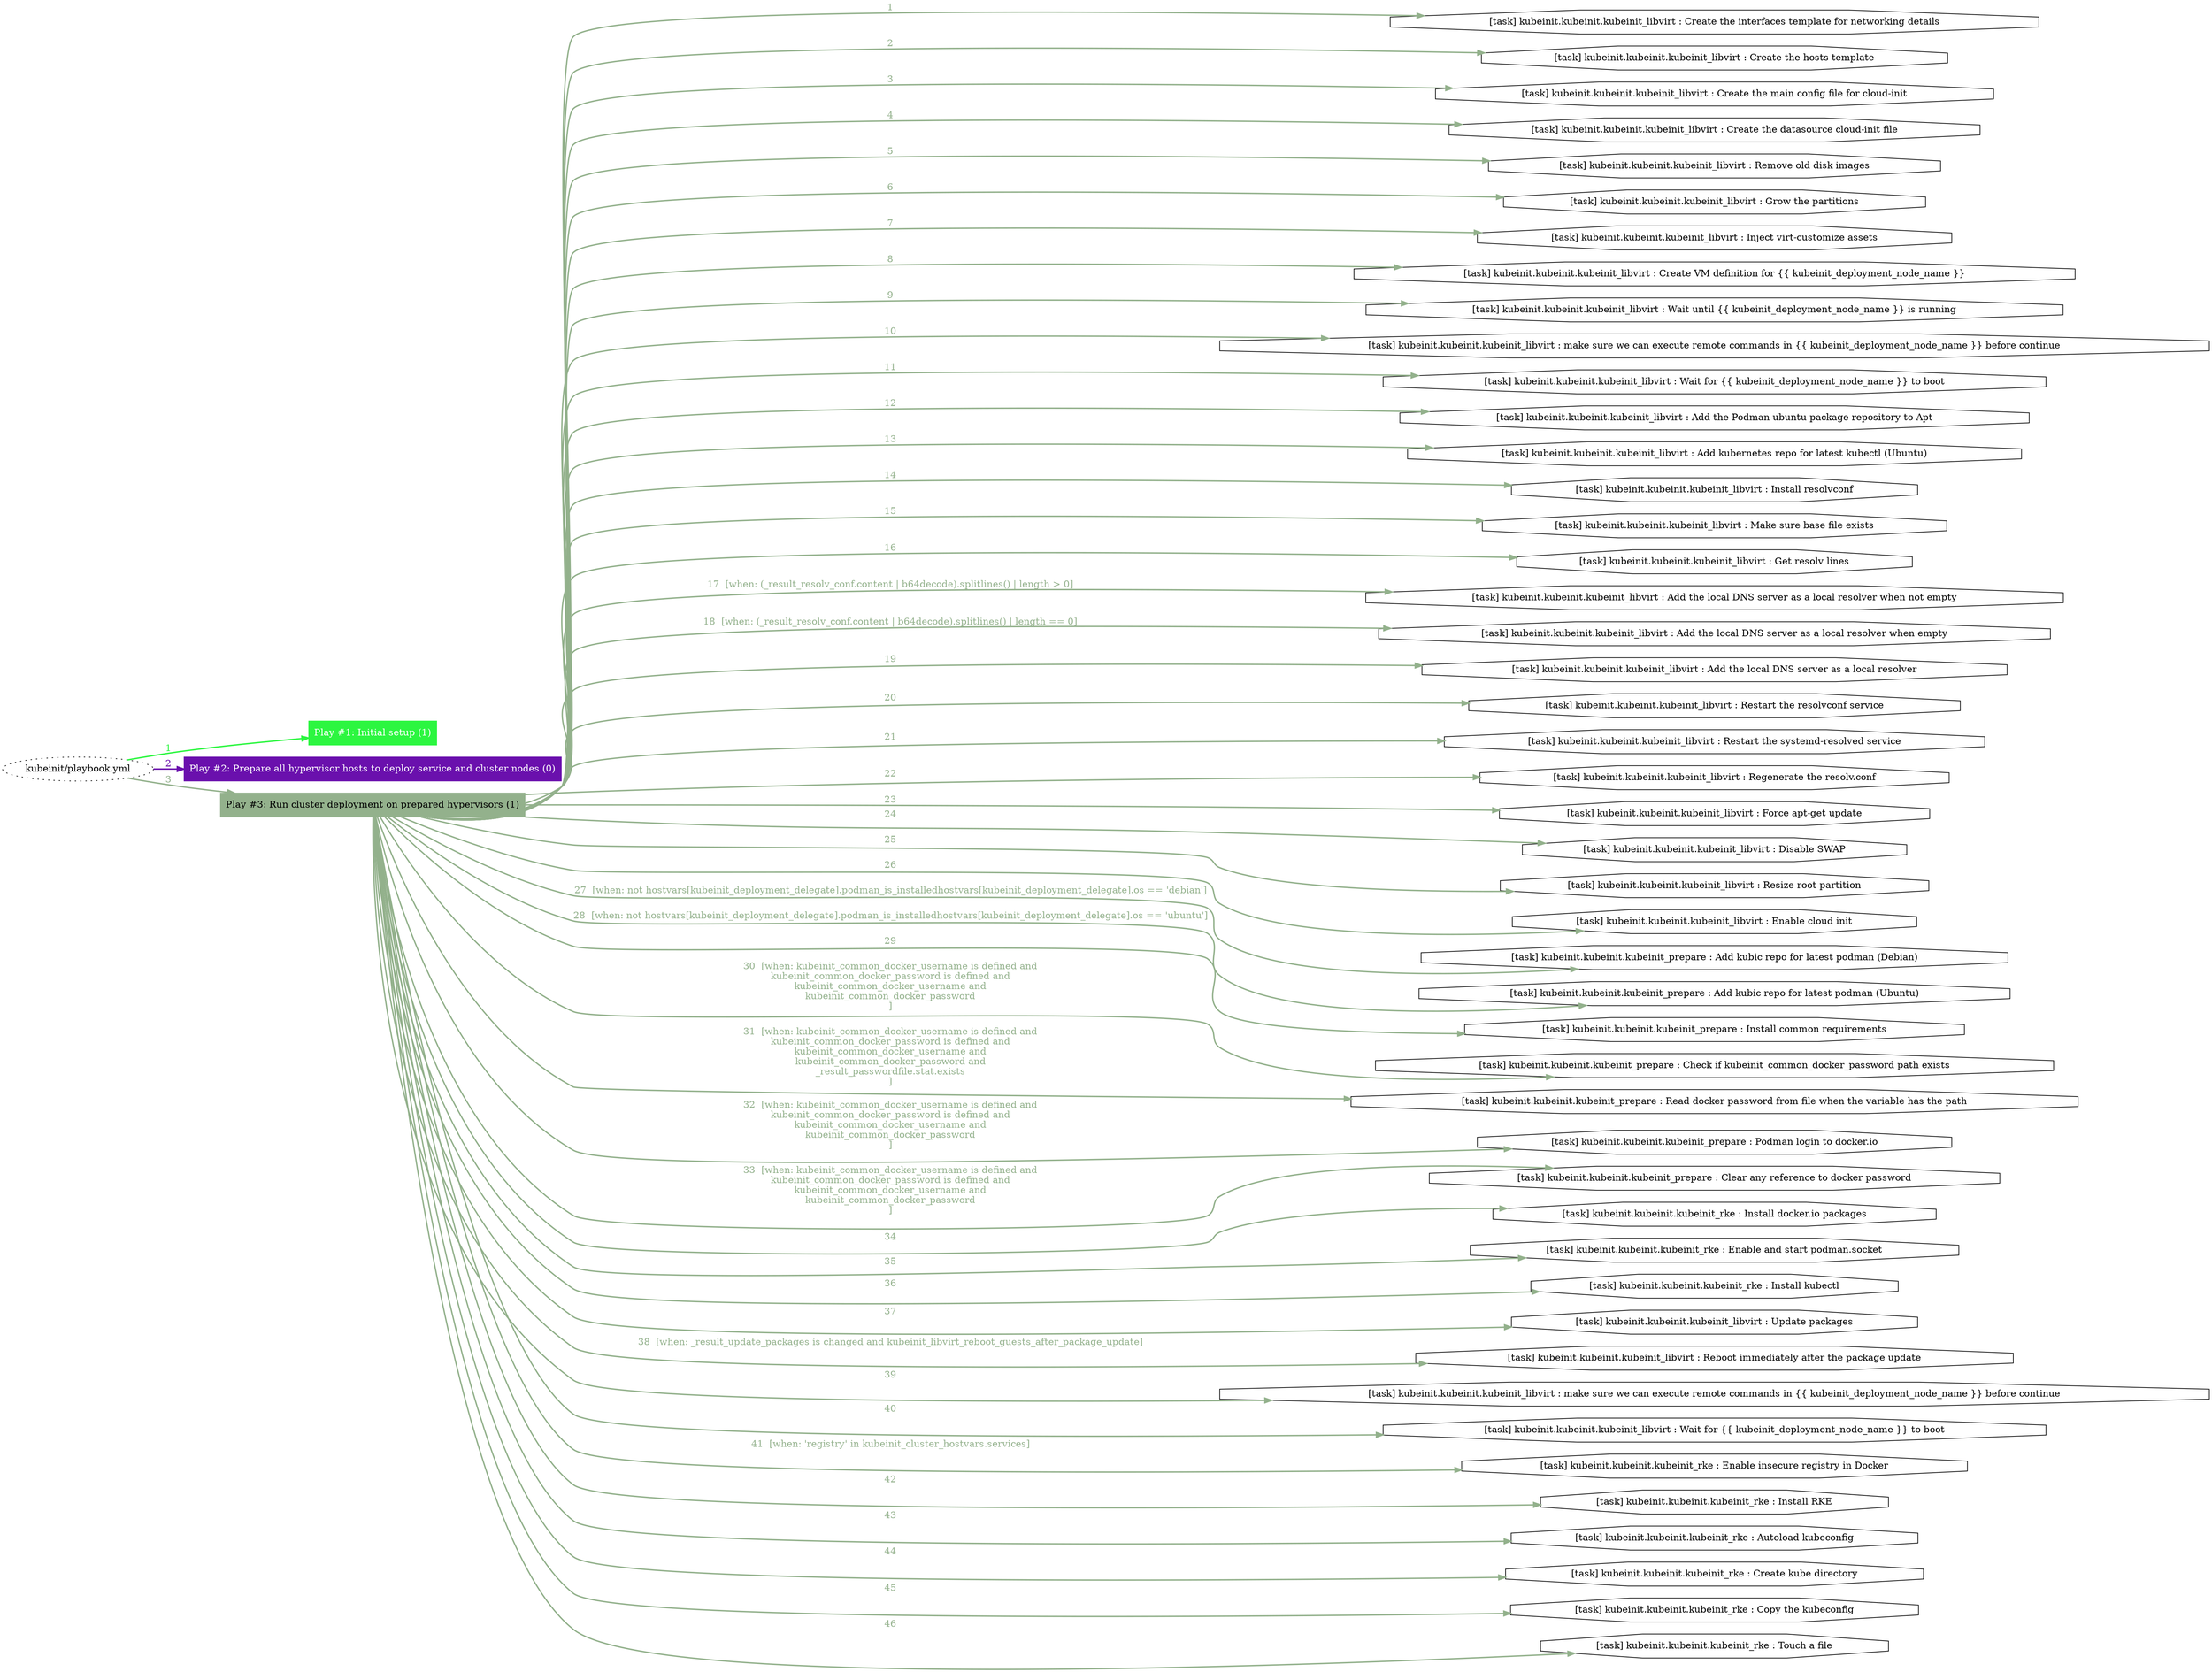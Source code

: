 digraph "kubeinit/playbook.yml "{
	graph [concentrate=true ordering=in rankdir=LR ratio=fill]
	edge [esep=5 sep=10]
	"kubeinit/playbook.yml" [id=root_node style=dotted]
	subgraph "Play #1: Initial setup (1) "{
		"Play #1: Initial setup (1)" [color="#2cf640" fontcolor="#ffffff" id="play_43d9164a-ef12-4c53-9b65-3b2b3f53c682" shape=box style=filled tooltip=localhost]
		"kubeinit/playbook.yml" -> "Play #1: Initial setup (1)" [label=1 color="#2cf640" fontcolor="#2cf640" id="edge_4a320f35-8b0b-4d0f-bcf7-499ff9ed5cd9" style=bold]
	}
	subgraph "Play #2: Prepare all hypervisor hosts to deploy service and cluster nodes (0) "{
		"Play #2: Prepare all hypervisor hosts to deploy service and cluster nodes (0)" [color="#6a10ad" fontcolor="#ffffff" id="play_fd430833-60e4-48fb-8ca0-7e10c1f5b9cb" shape=box style=filled tooltip=""]
		"kubeinit/playbook.yml" -> "Play #2: Prepare all hypervisor hosts to deploy service and cluster nodes (0)" [label=2 color="#6a10ad" fontcolor="#6a10ad" id="edge_f47c3c66-c5e0-447c-ab67-d7b38fdd6bf0" style=bold]
	}
	subgraph "Play #3: Run cluster deployment on prepared hypervisors (1) "{
		"Play #3: Run cluster deployment on prepared hypervisors (1)" [color="#93b18c" fontcolor="#000000" id="play_603090ca-818a-40d4-a634-191aafd02d12" shape=box style=filled tooltip=localhost]
		"kubeinit/playbook.yml" -> "Play #3: Run cluster deployment on prepared hypervisors (1)" [label=3 color="#93b18c" fontcolor="#93b18c" id="edge_4c63f192-6940-444e-82a0-1afe6c81d8f4" style=bold]
		"task_d53aa816-cb81-4145-90b8-0310748e0955" [label="[task] kubeinit.kubeinit.kubeinit_libvirt : Create the interfaces template for networking details" id="task_d53aa816-cb81-4145-90b8-0310748e0955" shape=octagon tooltip="[task] kubeinit.kubeinit.kubeinit_libvirt : Create the interfaces template for networking details"]
		"Play #3: Run cluster deployment on prepared hypervisors (1)" -> "task_d53aa816-cb81-4145-90b8-0310748e0955" [label=1 color="#93b18c" fontcolor="#93b18c" id="edge_9a150780-8ca4-403f-a1e8-9de988c90119" style=bold]
		"task_42aa2cdd-cb99-4131-9e05-5514fa2f6ff4" [label="[task] kubeinit.kubeinit.kubeinit_libvirt : Create the hosts template" id="task_42aa2cdd-cb99-4131-9e05-5514fa2f6ff4" shape=octagon tooltip="[task] kubeinit.kubeinit.kubeinit_libvirt : Create the hosts template"]
		"Play #3: Run cluster deployment on prepared hypervisors (1)" -> "task_42aa2cdd-cb99-4131-9e05-5514fa2f6ff4" [label=2 color="#93b18c" fontcolor="#93b18c" id="edge_22223644-0b88-4090-948b-9c87c26c1d2d" style=bold]
		"task_6e1eff12-2838-4fb2-8e8c-c1fef0120e5a" [label="[task] kubeinit.kubeinit.kubeinit_libvirt : Create the main config file for cloud-init" id="task_6e1eff12-2838-4fb2-8e8c-c1fef0120e5a" shape=octagon tooltip="[task] kubeinit.kubeinit.kubeinit_libvirt : Create the main config file for cloud-init"]
		"Play #3: Run cluster deployment on prepared hypervisors (1)" -> "task_6e1eff12-2838-4fb2-8e8c-c1fef0120e5a" [label=3 color="#93b18c" fontcolor="#93b18c" id="edge_78d85e86-9113-43b6-a49c-9ca1c7ce0fb6" style=bold]
		"task_3e20b126-4538-4ec6-a06b-91e134bf8044" [label="[task] kubeinit.kubeinit.kubeinit_libvirt : Create the datasource cloud-init file" id="task_3e20b126-4538-4ec6-a06b-91e134bf8044" shape=octagon tooltip="[task] kubeinit.kubeinit.kubeinit_libvirt : Create the datasource cloud-init file"]
		"Play #3: Run cluster deployment on prepared hypervisors (1)" -> "task_3e20b126-4538-4ec6-a06b-91e134bf8044" [label=4 color="#93b18c" fontcolor="#93b18c" id="edge_a3d62933-6fc7-47cf-aaf2-9f0f472c9704" style=bold]
		"task_6a13f37c-e1c4-4ddb-87a5-39cb36656bb6" [label="[task] kubeinit.kubeinit.kubeinit_libvirt : Remove old disk images" id="task_6a13f37c-e1c4-4ddb-87a5-39cb36656bb6" shape=octagon tooltip="[task] kubeinit.kubeinit.kubeinit_libvirt : Remove old disk images"]
		"Play #3: Run cluster deployment on prepared hypervisors (1)" -> "task_6a13f37c-e1c4-4ddb-87a5-39cb36656bb6" [label=5 color="#93b18c" fontcolor="#93b18c" id="edge_164e653d-b95b-4f58-b193-c5c4bcbc45bf" style=bold]
		"task_3c94efde-b2d6-4444-8d90-6709ee024805" [label="[task] kubeinit.kubeinit.kubeinit_libvirt : Grow the partitions" id="task_3c94efde-b2d6-4444-8d90-6709ee024805" shape=octagon tooltip="[task] kubeinit.kubeinit.kubeinit_libvirt : Grow the partitions"]
		"Play #3: Run cluster deployment on prepared hypervisors (1)" -> "task_3c94efde-b2d6-4444-8d90-6709ee024805" [label=6 color="#93b18c" fontcolor="#93b18c" id="edge_67afbe09-eb5f-4734-8cde-3e280ca29336" style=bold]
		"task_6da1a60f-44e5-413f-ae32-a9099a925edc" [label="[task] kubeinit.kubeinit.kubeinit_libvirt : Inject virt-customize assets" id="task_6da1a60f-44e5-413f-ae32-a9099a925edc" shape=octagon tooltip="[task] kubeinit.kubeinit.kubeinit_libvirt : Inject virt-customize assets"]
		"Play #3: Run cluster deployment on prepared hypervisors (1)" -> "task_6da1a60f-44e5-413f-ae32-a9099a925edc" [label=7 color="#93b18c" fontcolor="#93b18c" id="edge_965e4331-0763-4375-b925-6fc8082cfb2f" style=bold]
		"task_b27b3de6-f976-481a-9464-0f4e929841e7" [label="[task] kubeinit.kubeinit.kubeinit_libvirt : Create VM definition for {{ kubeinit_deployment_node_name }}" id="task_b27b3de6-f976-481a-9464-0f4e929841e7" shape=octagon tooltip="[task] kubeinit.kubeinit.kubeinit_libvirt : Create VM definition for {{ kubeinit_deployment_node_name }}"]
		"Play #3: Run cluster deployment on prepared hypervisors (1)" -> "task_b27b3de6-f976-481a-9464-0f4e929841e7" [label=8 color="#93b18c" fontcolor="#93b18c" id="edge_aa87c2f6-c19e-47d2-b5e1-2bbdd7f7b4cb" style=bold]
		"task_df3c50cd-9bfd-4532-8a27-89c87d7d5193" [label="[task] kubeinit.kubeinit.kubeinit_libvirt : Wait until {{ kubeinit_deployment_node_name }} is running" id="task_df3c50cd-9bfd-4532-8a27-89c87d7d5193" shape=octagon tooltip="[task] kubeinit.kubeinit.kubeinit_libvirt : Wait until {{ kubeinit_deployment_node_name }} is running"]
		"Play #3: Run cluster deployment on prepared hypervisors (1)" -> "task_df3c50cd-9bfd-4532-8a27-89c87d7d5193" [label=9 color="#93b18c" fontcolor="#93b18c" id="edge_00f4dcf9-a97f-435c-a4a5-c425b0689f46" style=bold]
		"task_a6993a70-a0ad-4d4a-a8d8-a083169843f5" [label="[task] kubeinit.kubeinit.kubeinit_libvirt : make sure we can execute remote commands in {{ kubeinit_deployment_node_name }} before continue" id="task_a6993a70-a0ad-4d4a-a8d8-a083169843f5" shape=octagon tooltip="[task] kubeinit.kubeinit.kubeinit_libvirt : make sure we can execute remote commands in {{ kubeinit_deployment_node_name }} before continue"]
		"Play #3: Run cluster deployment on prepared hypervisors (1)" -> "task_a6993a70-a0ad-4d4a-a8d8-a083169843f5" [label=10 color="#93b18c" fontcolor="#93b18c" id="edge_1a7a5731-9bc3-45cc-97e0-f863b9cae190" style=bold]
		"task_868d135e-b35c-4112-bcca-2a850e45cf98" [label="[task] kubeinit.kubeinit.kubeinit_libvirt : Wait for {{ kubeinit_deployment_node_name }} to boot" id="task_868d135e-b35c-4112-bcca-2a850e45cf98" shape=octagon tooltip="[task] kubeinit.kubeinit.kubeinit_libvirt : Wait for {{ kubeinit_deployment_node_name }} to boot"]
		"Play #3: Run cluster deployment on prepared hypervisors (1)" -> "task_868d135e-b35c-4112-bcca-2a850e45cf98" [label=11 color="#93b18c" fontcolor="#93b18c" id="edge_466496a1-65da-4531-a2c0-0cba383d6935" style=bold]
		"task_6cd3213f-f717-476d-b26c-01558d95cc2b" [label="[task] kubeinit.kubeinit.kubeinit_libvirt : Add the Podman ubuntu package repository to Apt" id="task_6cd3213f-f717-476d-b26c-01558d95cc2b" shape=octagon tooltip="[task] kubeinit.kubeinit.kubeinit_libvirt : Add the Podman ubuntu package repository to Apt"]
		"Play #3: Run cluster deployment on prepared hypervisors (1)" -> "task_6cd3213f-f717-476d-b26c-01558d95cc2b" [label=12 color="#93b18c" fontcolor="#93b18c" id="edge_4c1b4b99-2435-4501-8a43-4d2429627963" style=bold]
		"task_89c9da37-0aa8-4534-bb4f-54cfdf806c8c" [label="[task] kubeinit.kubeinit.kubeinit_libvirt : Add kubernetes repo for latest kubectl (Ubuntu)" id="task_89c9da37-0aa8-4534-bb4f-54cfdf806c8c" shape=octagon tooltip="[task] kubeinit.kubeinit.kubeinit_libvirt : Add kubernetes repo for latest kubectl (Ubuntu)"]
		"Play #3: Run cluster deployment on prepared hypervisors (1)" -> "task_89c9da37-0aa8-4534-bb4f-54cfdf806c8c" [label=13 color="#93b18c" fontcolor="#93b18c" id="edge_c8413a14-f684-4fd2-bfb9-e4aa6c9f29f6" style=bold]
		"task_fcf2c439-468b-4241-9911-e5bb0cf89f08" [label="[task] kubeinit.kubeinit.kubeinit_libvirt : Install resolvconf" id="task_fcf2c439-468b-4241-9911-e5bb0cf89f08" shape=octagon tooltip="[task] kubeinit.kubeinit.kubeinit_libvirt : Install resolvconf"]
		"Play #3: Run cluster deployment on prepared hypervisors (1)" -> "task_fcf2c439-468b-4241-9911-e5bb0cf89f08" [label=14 color="#93b18c" fontcolor="#93b18c" id="edge_6de483b1-54ac-4f36-861d-684117f6b0d3" style=bold]
		"task_74ce0399-9448-44cb-bf66-fb6484f00a56" [label="[task] kubeinit.kubeinit.kubeinit_libvirt : Make sure base file exists" id="task_74ce0399-9448-44cb-bf66-fb6484f00a56" shape=octagon tooltip="[task] kubeinit.kubeinit.kubeinit_libvirt : Make sure base file exists"]
		"Play #3: Run cluster deployment on prepared hypervisors (1)" -> "task_74ce0399-9448-44cb-bf66-fb6484f00a56" [label=15 color="#93b18c" fontcolor="#93b18c" id="edge_0ab10b23-8843-465e-9c6e-fb74790cee53" style=bold]
		"task_b0844894-e33a-4811-9975-8306be0fc4ec" [label="[task] kubeinit.kubeinit.kubeinit_libvirt : Get resolv lines" id="task_b0844894-e33a-4811-9975-8306be0fc4ec" shape=octagon tooltip="[task] kubeinit.kubeinit.kubeinit_libvirt : Get resolv lines"]
		"Play #3: Run cluster deployment on prepared hypervisors (1)" -> "task_b0844894-e33a-4811-9975-8306be0fc4ec" [label=16 color="#93b18c" fontcolor="#93b18c" id="edge_37f9405f-7c2f-45f0-86b3-f02bae0c4d02" style=bold]
		"task_62c58ce6-63bf-4326-98e7-361d0a263107" [label="[task] kubeinit.kubeinit.kubeinit_libvirt : Add the local DNS server as a local resolver when not empty" id="task_62c58ce6-63bf-4326-98e7-361d0a263107" shape=octagon tooltip="[task] kubeinit.kubeinit.kubeinit_libvirt : Add the local DNS server as a local resolver when not empty"]
		"Play #3: Run cluster deployment on prepared hypervisors (1)" -> "task_62c58ce6-63bf-4326-98e7-361d0a263107" [label="17  [when: (_result_resolv_conf.content | b64decode).splitlines() | length > 0]" color="#93b18c" fontcolor="#93b18c" id="edge_5c61190f-fba7-4972-9732-1f31fb8fc4bc" style=bold]
		"task_4d61b4f5-b8f7-49dc-ac2c-b0c942ecafe7" [label="[task] kubeinit.kubeinit.kubeinit_libvirt : Add the local DNS server as a local resolver when empty" id="task_4d61b4f5-b8f7-49dc-ac2c-b0c942ecafe7" shape=octagon tooltip="[task] kubeinit.kubeinit.kubeinit_libvirt : Add the local DNS server as a local resolver when empty"]
		"Play #3: Run cluster deployment on prepared hypervisors (1)" -> "task_4d61b4f5-b8f7-49dc-ac2c-b0c942ecafe7" [label="18  [when: (_result_resolv_conf.content | b64decode).splitlines() | length == 0]" color="#93b18c" fontcolor="#93b18c" id="edge_bc839dd3-b350-4f7f-ae31-5f972c32db61" style=bold]
		"task_b55dfd19-5a1b-42b4-8ad7-18428cee206e" [label="[task] kubeinit.kubeinit.kubeinit_libvirt : Add the local DNS server as a local resolver" id="task_b55dfd19-5a1b-42b4-8ad7-18428cee206e" shape=octagon tooltip="[task] kubeinit.kubeinit.kubeinit_libvirt : Add the local DNS server as a local resolver"]
		"Play #3: Run cluster deployment on prepared hypervisors (1)" -> "task_b55dfd19-5a1b-42b4-8ad7-18428cee206e" [label=19 color="#93b18c" fontcolor="#93b18c" id="edge_500df6fc-b759-4740-ae04-e1462a1594ae" style=bold]
		"task_152b1020-88c5-4df7-87fa-34a17b690ae7" [label="[task] kubeinit.kubeinit.kubeinit_libvirt : Restart the resolvconf service" id="task_152b1020-88c5-4df7-87fa-34a17b690ae7" shape=octagon tooltip="[task] kubeinit.kubeinit.kubeinit_libvirt : Restart the resolvconf service"]
		"Play #3: Run cluster deployment on prepared hypervisors (1)" -> "task_152b1020-88c5-4df7-87fa-34a17b690ae7" [label=20 color="#93b18c" fontcolor="#93b18c" id="edge_983e834f-be3d-4f0f-afc9-92ddfdf4cc6f" style=bold]
		"task_efebf217-8dc9-4ab2-8e5a-3498d08874ae" [label="[task] kubeinit.kubeinit.kubeinit_libvirt : Restart the systemd-resolved service" id="task_efebf217-8dc9-4ab2-8e5a-3498d08874ae" shape=octagon tooltip="[task] kubeinit.kubeinit.kubeinit_libvirt : Restart the systemd-resolved service"]
		"Play #3: Run cluster deployment on prepared hypervisors (1)" -> "task_efebf217-8dc9-4ab2-8e5a-3498d08874ae" [label=21 color="#93b18c" fontcolor="#93b18c" id="edge_2e77f874-4d4c-403e-b547-434e3913fd0e" style=bold]
		"task_83db6675-ea6e-4642-9c5e-087eff9409cb" [label="[task] kubeinit.kubeinit.kubeinit_libvirt : Regenerate the resolv.conf" id="task_83db6675-ea6e-4642-9c5e-087eff9409cb" shape=octagon tooltip="[task] kubeinit.kubeinit.kubeinit_libvirt : Regenerate the resolv.conf"]
		"Play #3: Run cluster deployment on prepared hypervisors (1)" -> "task_83db6675-ea6e-4642-9c5e-087eff9409cb" [label=22 color="#93b18c" fontcolor="#93b18c" id="edge_b4aa2dc6-0006-4256-b5aa-5e30a458feed" style=bold]
		"task_62bdcfc5-8f01-4de9-8a99-a132af789d4c" [label="[task] kubeinit.kubeinit.kubeinit_libvirt : Force apt-get update" id="task_62bdcfc5-8f01-4de9-8a99-a132af789d4c" shape=octagon tooltip="[task] kubeinit.kubeinit.kubeinit_libvirt : Force apt-get update"]
		"Play #3: Run cluster deployment on prepared hypervisors (1)" -> "task_62bdcfc5-8f01-4de9-8a99-a132af789d4c" [label=23 color="#93b18c" fontcolor="#93b18c" id="edge_b9f84b83-e83f-4010-bee1-5701259f3d12" style=bold]
		"task_67ed534d-0171-4d92-a78d-d13e89889059" [label="[task] kubeinit.kubeinit.kubeinit_libvirt : Disable SWAP" id="task_67ed534d-0171-4d92-a78d-d13e89889059" shape=octagon tooltip="[task] kubeinit.kubeinit.kubeinit_libvirt : Disable SWAP"]
		"Play #3: Run cluster deployment on prepared hypervisors (1)" -> "task_67ed534d-0171-4d92-a78d-d13e89889059" [label=24 color="#93b18c" fontcolor="#93b18c" id="edge_cc273e64-3670-4932-8985-55c2e700571f" style=bold]
		"task_12fe5741-be89-4108-8eb3-8b419a432988" [label="[task] kubeinit.kubeinit.kubeinit_libvirt : Resize root partition" id="task_12fe5741-be89-4108-8eb3-8b419a432988" shape=octagon tooltip="[task] kubeinit.kubeinit.kubeinit_libvirt : Resize root partition"]
		"Play #3: Run cluster deployment on prepared hypervisors (1)" -> "task_12fe5741-be89-4108-8eb3-8b419a432988" [label=25 color="#93b18c" fontcolor="#93b18c" id="edge_ab925e5c-2650-4e0c-b713-65014e9b2f6f" style=bold]
		"task_14893ccb-5cc7-4b4b-a37a-c11b22b59879" [label="[task] kubeinit.kubeinit.kubeinit_libvirt : Enable cloud init" id="task_14893ccb-5cc7-4b4b-a37a-c11b22b59879" shape=octagon tooltip="[task] kubeinit.kubeinit.kubeinit_libvirt : Enable cloud init"]
		"Play #3: Run cluster deployment on prepared hypervisors (1)" -> "task_14893ccb-5cc7-4b4b-a37a-c11b22b59879" [label=26 color="#93b18c" fontcolor="#93b18c" id="edge_ad392678-3d03-40d2-aa0c-bdc061c1b794" style=bold]
		"task_fa863a09-88fb-4c6f-b287-1ef0a9acc09a" [label="[task] kubeinit.kubeinit.kubeinit_prepare : Add kubic repo for latest podman (Debian)" id="task_fa863a09-88fb-4c6f-b287-1ef0a9acc09a" shape=octagon tooltip="[task] kubeinit.kubeinit.kubeinit_prepare : Add kubic repo for latest podman (Debian)"]
		"Play #3: Run cluster deployment on prepared hypervisors (1)" -> "task_fa863a09-88fb-4c6f-b287-1ef0a9acc09a" [label="27  [when: not hostvars[kubeinit_deployment_delegate].podman_is_installedhostvars[kubeinit_deployment_delegate].os == 'debian']" color="#93b18c" fontcolor="#93b18c" id="edge_4410a3a6-fa79-485d-b0fa-a5d6fdde2557" style=bold]
		"task_61f99807-e776-443d-980b-0b5e9cebbce0" [label="[task] kubeinit.kubeinit.kubeinit_prepare : Add kubic repo for latest podman (Ubuntu)" id="task_61f99807-e776-443d-980b-0b5e9cebbce0" shape=octagon tooltip="[task] kubeinit.kubeinit.kubeinit_prepare : Add kubic repo for latest podman (Ubuntu)"]
		"Play #3: Run cluster deployment on prepared hypervisors (1)" -> "task_61f99807-e776-443d-980b-0b5e9cebbce0" [label="28  [when: not hostvars[kubeinit_deployment_delegate].podman_is_installedhostvars[kubeinit_deployment_delegate].os == 'ubuntu']" color="#93b18c" fontcolor="#93b18c" id="edge_5828e4df-4c82-4667-b4a3-5b4ee36dab40" style=bold]
		"task_44516412-2be9-4793-b309-ae49443a4866" [label="[task] kubeinit.kubeinit.kubeinit_prepare : Install common requirements" id="task_44516412-2be9-4793-b309-ae49443a4866" shape=octagon tooltip="[task] kubeinit.kubeinit.kubeinit_prepare : Install common requirements"]
		"Play #3: Run cluster deployment on prepared hypervisors (1)" -> "task_44516412-2be9-4793-b309-ae49443a4866" [label=29 color="#93b18c" fontcolor="#93b18c" id="edge_3e6053db-a463-485a-8749-40cd278af17a" style=bold]
		"task_e6eee794-f440-4f72-bdf0-a7694e2fb941" [label="[task] kubeinit.kubeinit.kubeinit_prepare : Check if kubeinit_common_docker_password path exists" id="task_e6eee794-f440-4f72-bdf0-a7694e2fb941" shape=octagon tooltip="[task] kubeinit.kubeinit.kubeinit_prepare : Check if kubeinit_common_docker_password path exists"]
		"Play #3: Run cluster deployment on prepared hypervisors (1)" -> "task_e6eee794-f440-4f72-bdf0-a7694e2fb941" [label="30  [when: kubeinit_common_docker_username is defined and
kubeinit_common_docker_password is defined and
kubeinit_common_docker_username and
kubeinit_common_docker_password
]" color="#93b18c" fontcolor="#93b18c" id="edge_e758cd69-0f66-40fb-84b5-9315c68b255d" style=bold]
		"task_4b2b34c5-6c78-429f-bd86-9913eb6b313d" [label="[task] kubeinit.kubeinit.kubeinit_prepare : Read docker password from file when the variable has the path" id="task_4b2b34c5-6c78-429f-bd86-9913eb6b313d" shape=octagon tooltip="[task] kubeinit.kubeinit.kubeinit_prepare : Read docker password from file when the variable has the path"]
		"Play #3: Run cluster deployment on prepared hypervisors (1)" -> "task_4b2b34c5-6c78-429f-bd86-9913eb6b313d" [label="31  [when: kubeinit_common_docker_username is defined and
kubeinit_common_docker_password is defined and
kubeinit_common_docker_username and
kubeinit_common_docker_password and
_result_passwordfile.stat.exists
]" color="#93b18c" fontcolor="#93b18c" id="edge_417e12cd-2b9e-4b5c-9756-c6a1cc242db3" style=bold]
		"task_e0a07989-8a0d-4134-8f2d-38b3b1638f89" [label="[task] kubeinit.kubeinit.kubeinit_prepare : Podman login to docker.io" id="task_e0a07989-8a0d-4134-8f2d-38b3b1638f89" shape=octagon tooltip="[task] kubeinit.kubeinit.kubeinit_prepare : Podman login to docker.io"]
		"Play #3: Run cluster deployment on prepared hypervisors (1)" -> "task_e0a07989-8a0d-4134-8f2d-38b3b1638f89" [label="32  [when: kubeinit_common_docker_username is defined and
kubeinit_common_docker_password is defined and
kubeinit_common_docker_username and
kubeinit_common_docker_password
]" color="#93b18c" fontcolor="#93b18c" id="edge_bff76c18-e549-44f7-98a5-7d88780cd5ca" style=bold]
		"task_e1425c42-c879-4d4b-b758-d52cf90a337d" [label="[task] kubeinit.kubeinit.kubeinit_prepare : Clear any reference to docker password" id="task_e1425c42-c879-4d4b-b758-d52cf90a337d" shape=octagon tooltip="[task] kubeinit.kubeinit.kubeinit_prepare : Clear any reference to docker password"]
		"Play #3: Run cluster deployment on prepared hypervisors (1)" -> "task_e1425c42-c879-4d4b-b758-d52cf90a337d" [label="33  [when: kubeinit_common_docker_username is defined and
kubeinit_common_docker_password is defined and
kubeinit_common_docker_username and
kubeinit_common_docker_password
]" color="#93b18c" fontcolor="#93b18c" id="edge_9ad12bd7-7ced-4c42-86e7-bd5f2e4bbca8" style=bold]
		"task_d1cb8d76-7446-48ad-bacc-bea0c05f067b" [label="[task] kubeinit.kubeinit.kubeinit_rke : Install docker.io packages" id="task_d1cb8d76-7446-48ad-bacc-bea0c05f067b" shape=octagon tooltip="[task] kubeinit.kubeinit.kubeinit_rke : Install docker.io packages"]
		"Play #3: Run cluster deployment on prepared hypervisors (1)" -> "task_d1cb8d76-7446-48ad-bacc-bea0c05f067b" [label=34 color="#93b18c" fontcolor="#93b18c" id="edge_3ef0b089-7cd7-4700-9461-ce22b717f94e" style=bold]
		"task_fb9c4565-59ed-4ef9-8ad7-86c11ae8f177" [label="[task] kubeinit.kubeinit.kubeinit_rke : Enable and start podman.socket" id="task_fb9c4565-59ed-4ef9-8ad7-86c11ae8f177" shape=octagon tooltip="[task] kubeinit.kubeinit.kubeinit_rke : Enable and start podman.socket"]
		"Play #3: Run cluster deployment on prepared hypervisors (1)" -> "task_fb9c4565-59ed-4ef9-8ad7-86c11ae8f177" [label=35 color="#93b18c" fontcolor="#93b18c" id="edge_966b1bfd-2f4d-4a95-a9ed-889e91d9c321" style=bold]
		"task_4c282504-e915-4ab6-a8e1-632239a041a5" [label="[task] kubeinit.kubeinit.kubeinit_rke : Install kubectl" id="task_4c282504-e915-4ab6-a8e1-632239a041a5" shape=octagon tooltip="[task] kubeinit.kubeinit.kubeinit_rke : Install kubectl"]
		"Play #3: Run cluster deployment on prepared hypervisors (1)" -> "task_4c282504-e915-4ab6-a8e1-632239a041a5" [label=36 color="#93b18c" fontcolor="#93b18c" id="edge_e6165942-d8f2-41ab-9ef4-abd0a62c53c6" style=bold]
		"task_140fe4d7-3216-4e9f-acc2-0e70e5865fee" [label="[task] kubeinit.kubeinit.kubeinit_libvirt : Update packages" id="task_140fe4d7-3216-4e9f-acc2-0e70e5865fee" shape=octagon tooltip="[task] kubeinit.kubeinit.kubeinit_libvirt : Update packages"]
		"Play #3: Run cluster deployment on prepared hypervisors (1)" -> "task_140fe4d7-3216-4e9f-acc2-0e70e5865fee" [label=37 color="#93b18c" fontcolor="#93b18c" id="edge_4a34c760-2611-4512-82cf-2f7ab9ec1b66" style=bold]
		"task_3fc599bb-f510-4c1b-8ce6-c7c138554569" [label="[task] kubeinit.kubeinit.kubeinit_libvirt : Reboot immediately after the package update" id="task_3fc599bb-f510-4c1b-8ce6-c7c138554569" shape=octagon tooltip="[task] kubeinit.kubeinit.kubeinit_libvirt : Reboot immediately after the package update"]
		"Play #3: Run cluster deployment on prepared hypervisors (1)" -> "task_3fc599bb-f510-4c1b-8ce6-c7c138554569" [label="38  [when: _result_update_packages is changed and kubeinit_libvirt_reboot_guests_after_package_update]" color="#93b18c" fontcolor="#93b18c" id="edge_29ec2c22-550a-496c-9397-cab3ed87ad39" style=bold]
		"task_42bc9c75-0063-4b8e-bd66-4a1d8f8d950e" [label="[task] kubeinit.kubeinit.kubeinit_libvirt : make sure we can execute remote commands in {{ kubeinit_deployment_node_name }} before continue" id="task_42bc9c75-0063-4b8e-bd66-4a1d8f8d950e" shape=octagon tooltip="[task] kubeinit.kubeinit.kubeinit_libvirt : make sure we can execute remote commands in {{ kubeinit_deployment_node_name }} before continue"]
		"Play #3: Run cluster deployment on prepared hypervisors (1)" -> "task_42bc9c75-0063-4b8e-bd66-4a1d8f8d950e" [label=39 color="#93b18c" fontcolor="#93b18c" id="edge_8e98de7e-4e0f-4ec7-be55-723f9f740f0c" style=bold]
		"task_32b6ee33-97ec-4a91-92a0-e4e1ce95d57f" [label="[task] kubeinit.kubeinit.kubeinit_libvirt : Wait for {{ kubeinit_deployment_node_name }} to boot" id="task_32b6ee33-97ec-4a91-92a0-e4e1ce95d57f" shape=octagon tooltip="[task] kubeinit.kubeinit.kubeinit_libvirt : Wait for {{ kubeinit_deployment_node_name }} to boot"]
		"Play #3: Run cluster deployment on prepared hypervisors (1)" -> "task_32b6ee33-97ec-4a91-92a0-e4e1ce95d57f" [label=40 color="#93b18c" fontcolor="#93b18c" id="edge_56606efa-ea2c-448e-890f-633610b7b006" style=bold]
		"task_429fef91-968a-416e-8e9d-23311acea6eb" [label="[task] kubeinit.kubeinit.kubeinit_rke : Enable insecure registry in Docker" id="task_429fef91-968a-416e-8e9d-23311acea6eb" shape=octagon tooltip="[task] kubeinit.kubeinit.kubeinit_rke : Enable insecure registry in Docker"]
		"Play #3: Run cluster deployment on prepared hypervisors (1)" -> "task_429fef91-968a-416e-8e9d-23311acea6eb" [label="41  [when: 'registry' in kubeinit_cluster_hostvars.services]" color="#93b18c" fontcolor="#93b18c" id="edge_0ea5b5f4-25a9-47c0-b0d6-363d44b6f200" style=bold]
		"task_e743fd3a-850b-40d1-9379-165ba23fe52d" [label="[task] kubeinit.kubeinit.kubeinit_rke : Install RKE" id="task_e743fd3a-850b-40d1-9379-165ba23fe52d" shape=octagon tooltip="[task] kubeinit.kubeinit.kubeinit_rke : Install RKE"]
		"Play #3: Run cluster deployment on prepared hypervisors (1)" -> "task_e743fd3a-850b-40d1-9379-165ba23fe52d" [label=42 color="#93b18c" fontcolor="#93b18c" id="edge_2f23196d-bd5b-4d63-8c21-d5574e7c8882" style=bold]
		"task_9e9420b8-1949-4360-9a82-305076410f29" [label="[task] kubeinit.kubeinit.kubeinit_rke : Autoload kubeconfig" id="task_9e9420b8-1949-4360-9a82-305076410f29" shape=octagon tooltip="[task] kubeinit.kubeinit.kubeinit_rke : Autoload kubeconfig"]
		"Play #3: Run cluster deployment on prepared hypervisors (1)" -> "task_9e9420b8-1949-4360-9a82-305076410f29" [label=43 color="#93b18c" fontcolor="#93b18c" id="edge_08d87b6a-a452-4545-b207-1f05eae6a6ca" style=bold]
		"task_868d0fe3-62d8-4917-a1ea-e4c3e0d20442" [label="[task] kubeinit.kubeinit.kubeinit_rke : Create kube directory" id="task_868d0fe3-62d8-4917-a1ea-e4c3e0d20442" shape=octagon tooltip="[task] kubeinit.kubeinit.kubeinit_rke : Create kube directory"]
		"Play #3: Run cluster deployment on prepared hypervisors (1)" -> "task_868d0fe3-62d8-4917-a1ea-e4c3e0d20442" [label=44 color="#93b18c" fontcolor="#93b18c" id="edge_b76854a9-e4b4-4961-9491-33e6e34c6960" style=bold]
		"task_263a68f7-44af-4d03-a05c-d1b625f269b8" [label="[task] kubeinit.kubeinit.kubeinit_rke : Copy the kubeconfig" id="task_263a68f7-44af-4d03-a05c-d1b625f269b8" shape=octagon tooltip="[task] kubeinit.kubeinit.kubeinit_rke : Copy the kubeconfig"]
		"Play #3: Run cluster deployment on prepared hypervisors (1)" -> "task_263a68f7-44af-4d03-a05c-d1b625f269b8" [label=45 color="#93b18c" fontcolor="#93b18c" id="edge_1cff5d2c-de6a-4348-ab5e-59f7d03e1085" style=bold]
		"task_f170f9da-3476-43a0-91fe-b3700642c944" [label="[task] kubeinit.kubeinit.kubeinit_rke : Touch a file" id="task_f170f9da-3476-43a0-91fe-b3700642c944" shape=octagon tooltip="[task] kubeinit.kubeinit.kubeinit_rke : Touch a file"]
		"Play #3: Run cluster deployment on prepared hypervisors (1)" -> "task_f170f9da-3476-43a0-91fe-b3700642c944" [label=46 color="#93b18c" fontcolor="#93b18c" id="edge_b431b68e-3106-42b5-a3b7-ca67b7099715" style=bold]
	}
}
